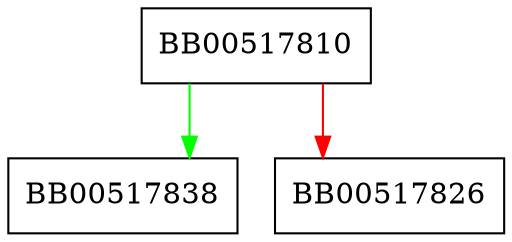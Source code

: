 digraph ASN1_TIME_set_string {
  node [shape="box"];
  graph [splines=ortho];
  BB00517810 -> BB00517838 [color="green"];
  BB00517810 -> BB00517826 [color="red"];
}